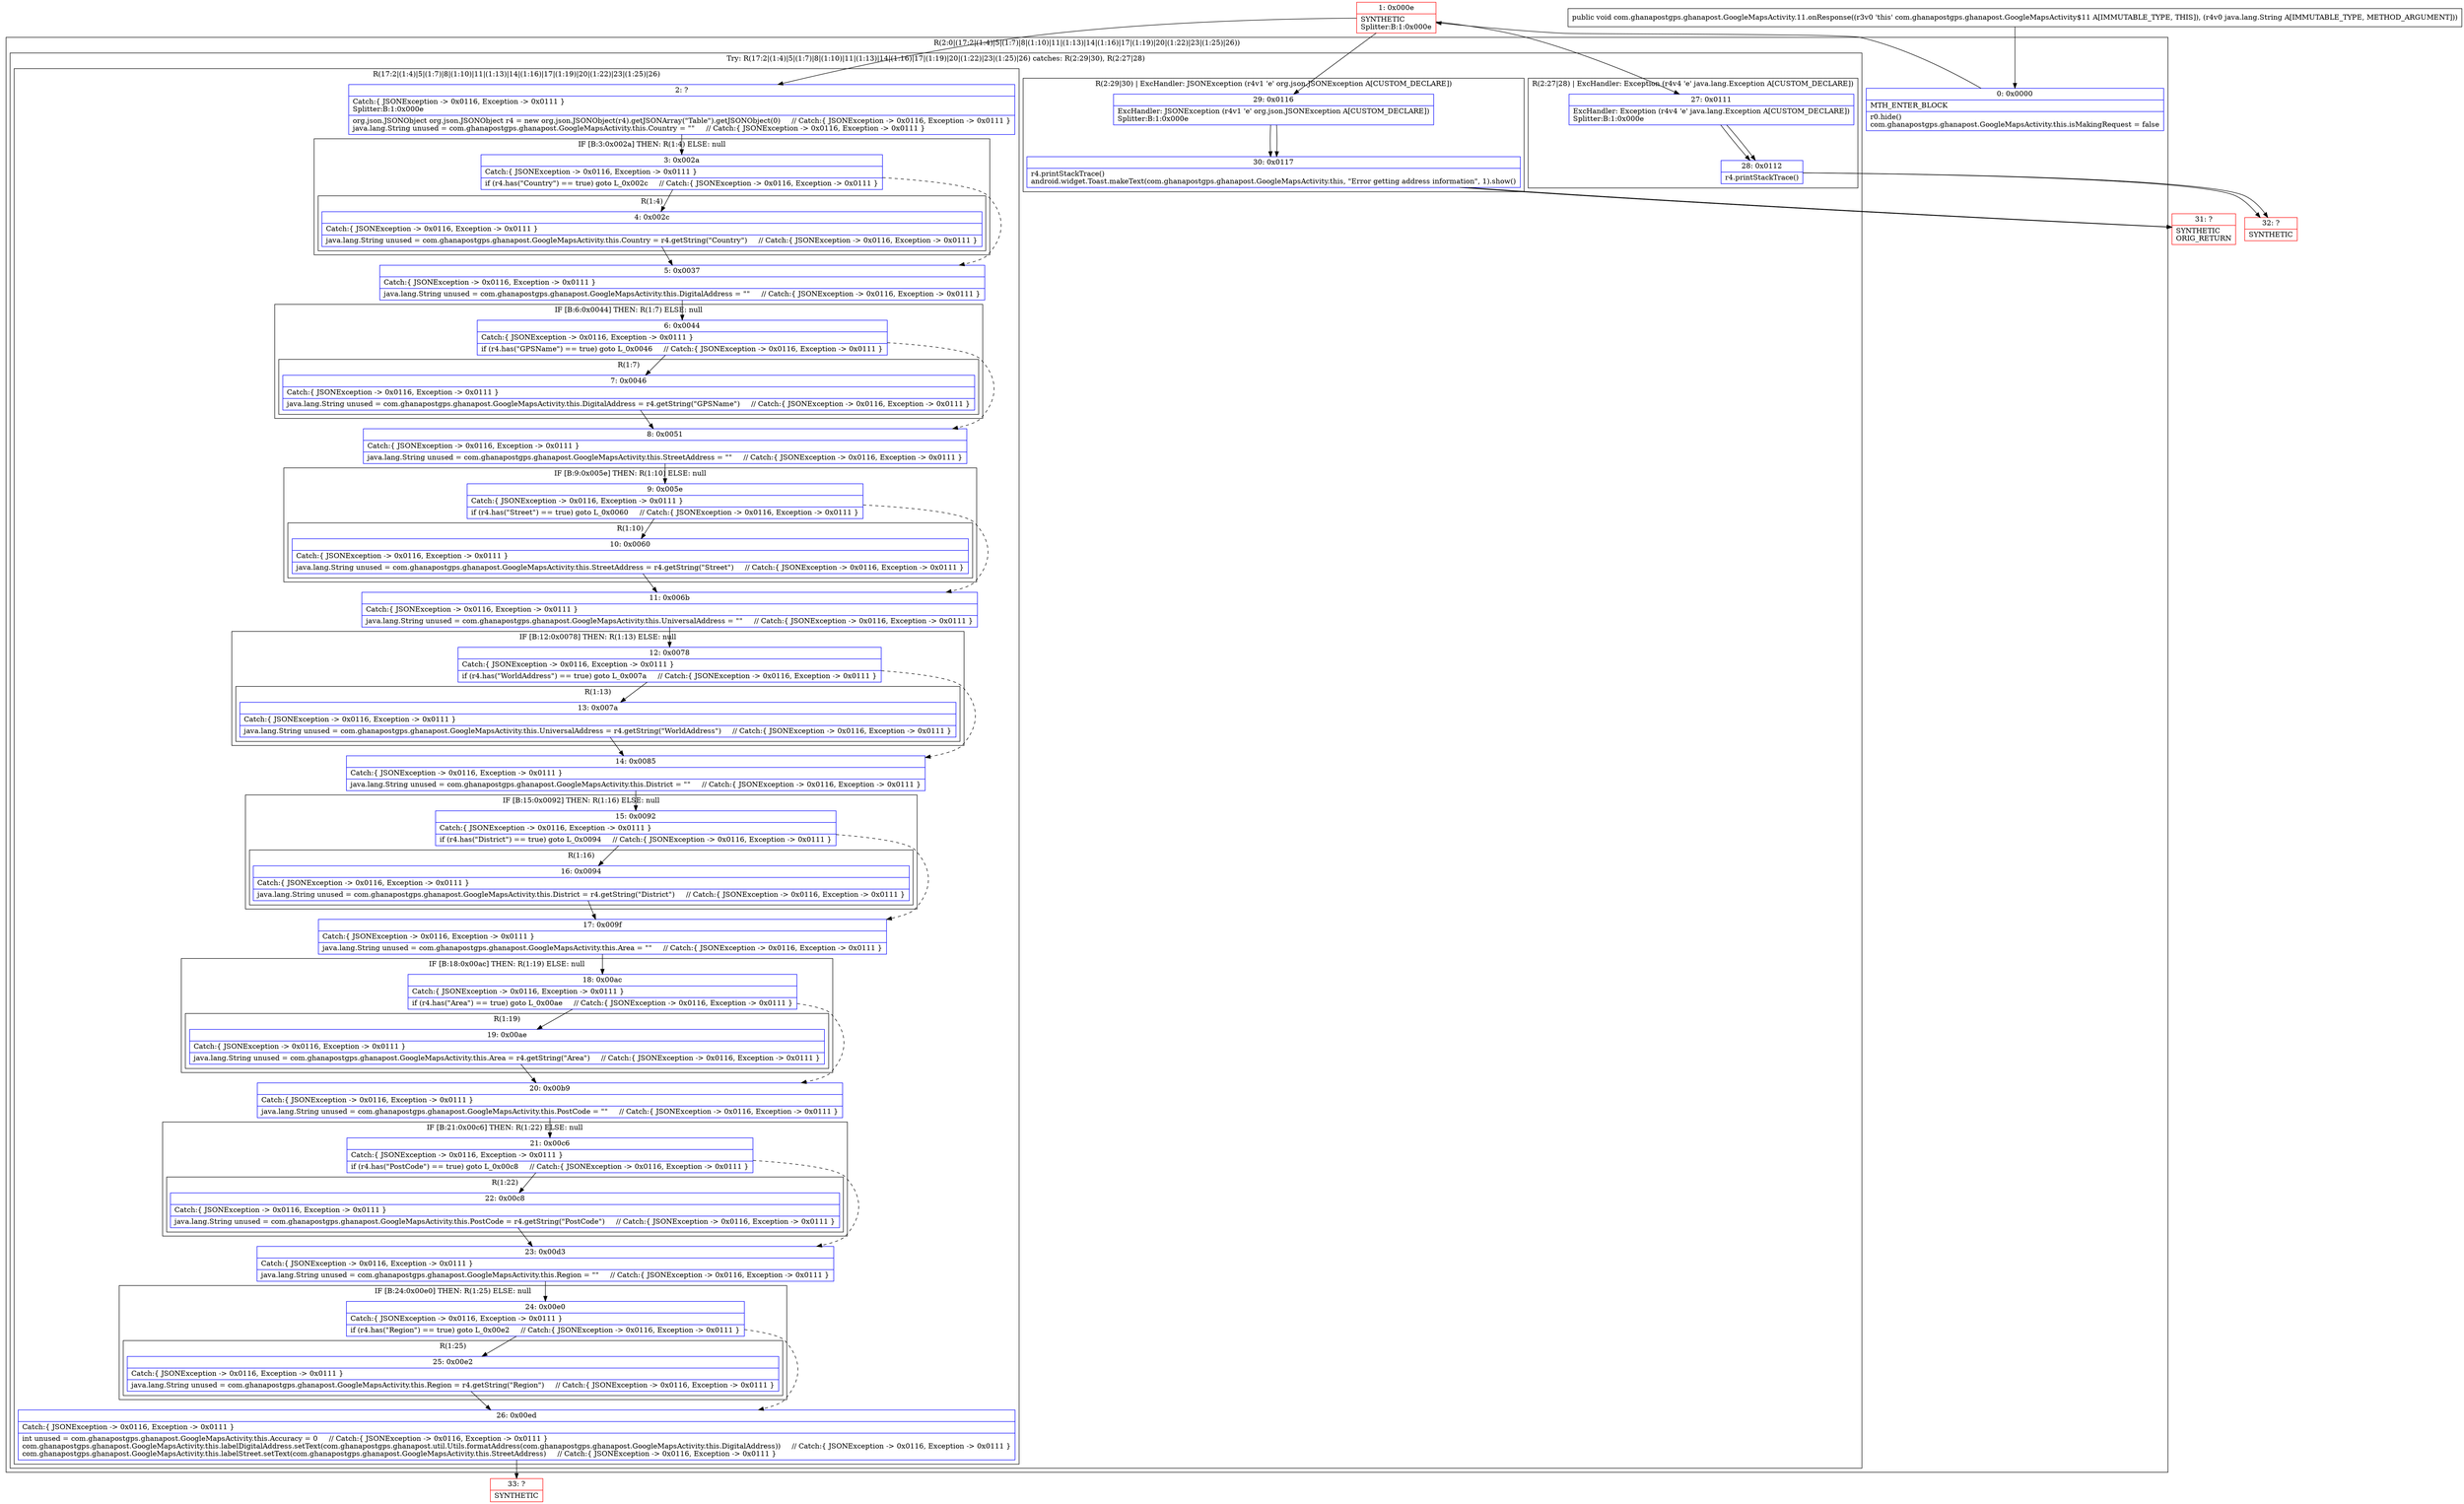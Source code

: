 digraph "CFG forcom.ghanapostgps.ghanapost.GoogleMapsActivity.11.onResponse(Ljava\/lang\/String;)V" {
subgraph cluster_Region_1575101493 {
label = "R(2:0|(17:2|(1:4)|5|(1:7)|8|(1:10)|11|(1:13)|14|(1:16)|17|(1:19)|20|(1:22)|23|(1:25)|26))";
node [shape=record,color=blue];
Node_0 [shape=record,label="{0\:\ 0x0000|MTH_ENTER_BLOCK\l|r0.hide()\lcom.ghanapostgps.ghanapost.GoogleMapsActivity.this.isMakingRequest = false\l}"];
subgraph cluster_TryCatchRegion_939144662 {
label = "Try: R(17:2|(1:4)|5|(1:7)|8|(1:10)|11|(1:13)|14|(1:16)|17|(1:19)|20|(1:22)|23|(1:25)|26) catches: R(2:29|30), R(2:27|28)";
node [shape=record,color=blue];
subgraph cluster_Region_1417171742 {
label = "R(17:2|(1:4)|5|(1:7)|8|(1:10)|11|(1:13)|14|(1:16)|17|(1:19)|20|(1:22)|23|(1:25)|26)";
node [shape=record,color=blue];
Node_2 [shape=record,label="{2\:\ ?|Catch:\{ JSONException \-\> 0x0116, Exception \-\> 0x0111 \}\lSplitter:B:1:0x000e\l|org.json.JSONObject org.json.JSONObject r4 = new org.json.JSONObject(r4).getJSONArray(\"Table\").getJSONObject(0)     \/\/ Catch:\{ JSONException \-\> 0x0116, Exception \-\> 0x0111 \}\ljava.lang.String unused = com.ghanapostgps.ghanapost.GoogleMapsActivity.this.Country = \"\"     \/\/ Catch:\{ JSONException \-\> 0x0116, Exception \-\> 0x0111 \}\l}"];
subgraph cluster_IfRegion_360598524 {
label = "IF [B:3:0x002a] THEN: R(1:4) ELSE: null";
node [shape=record,color=blue];
Node_3 [shape=record,label="{3\:\ 0x002a|Catch:\{ JSONException \-\> 0x0116, Exception \-\> 0x0111 \}\l|if (r4.has(\"Country\") == true) goto L_0x002c     \/\/ Catch:\{ JSONException \-\> 0x0116, Exception \-\> 0x0111 \}\l}"];
subgraph cluster_Region_930700082 {
label = "R(1:4)";
node [shape=record,color=blue];
Node_4 [shape=record,label="{4\:\ 0x002c|Catch:\{ JSONException \-\> 0x0116, Exception \-\> 0x0111 \}\l|java.lang.String unused = com.ghanapostgps.ghanapost.GoogleMapsActivity.this.Country = r4.getString(\"Country\")     \/\/ Catch:\{ JSONException \-\> 0x0116, Exception \-\> 0x0111 \}\l}"];
}
}
Node_5 [shape=record,label="{5\:\ 0x0037|Catch:\{ JSONException \-\> 0x0116, Exception \-\> 0x0111 \}\l|java.lang.String unused = com.ghanapostgps.ghanapost.GoogleMapsActivity.this.DigitalAddress = \"\"     \/\/ Catch:\{ JSONException \-\> 0x0116, Exception \-\> 0x0111 \}\l}"];
subgraph cluster_IfRegion_252738351 {
label = "IF [B:6:0x0044] THEN: R(1:7) ELSE: null";
node [shape=record,color=blue];
Node_6 [shape=record,label="{6\:\ 0x0044|Catch:\{ JSONException \-\> 0x0116, Exception \-\> 0x0111 \}\l|if (r4.has(\"GPSName\") == true) goto L_0x0046     \/\/ Catch:\{ JSONException \-\> 0x0116, Exception \-\> 0x0111 \}\l}"];
subgraph cluster_Region_434514288 {
label = "R(1:7)";
node [shape=record,color=blue];
Node_7 [shape=record,label="{7\:\ 0x0046|Catch:\{ JSONException \-\> 0x0116, Exception \-\> 0x0111 \}\l|java.lang.String unused = com.ghanapostgps.ghanapost.GoogleMapsActivity.this.DigitalAddress = r4.getString(\"GPSName\")     \/\/ Catch:\{ JSONException \-\> 0x0116, Exception \-\> 0x0111 \}\l}"];
}
}
Node_8 [shape=record,label="{8\:\ 0x0051|Catch:\{ JSONException \-\> 0x0116, Exception \-\> 0x0111 \}\l|java.lang.String unused = com.ghanapostgps.ghanapost.GoogleMapsActivity.this.StreetAddress = \"\"     \/\/ Catch:\{ JSONException \-\> 0x0116, Exception \-\> 0x0111 \}\l}"];
subgraph cluster_IfRegion_2124460059 {
label = "IF [B:9:0x005e] THEN: R(1:10) ELSE: null";
node [shape=record,color=blue];
Node_9 [shape=record,label="{9\:\ 0x005e|Catch:\{ JSONException \-\> 0x0116, Exception \-\> 0x0111 \}\l|if (r4.has(\"Street\") == true) goto L_0x0060     \/\/ Catch:\{ JSONException \-\> 0x0116, Exception \-\> 0x0111 \}\l}"];
subgraph cluster_Region_58573878 {
label = "R(1:10)";
node [shape=record,color=blue];
Node_10 [shape=record,label="{10\:\ 0x0060|Catch:\{ JSONException \-\> 0x0116, Exception \-\> 0x0111 \}\l|java.lang.String unused = com.ghanapostgps.ghanapost.GoogleMapsActivity.this.StreetAddress = r4.getString(\"Street\")     \/\/ Catch:\{ JSONException \-\> 0x0116, Exception \-\> 0x0111 \}\l}"];
}
}
Node_11 [shape=record,label="{11\:\ 0x006b|Catch:\{ JSONException \-\> 0x0116, Exception \-\> 0x0111 \}\l|java.lang.String unused = com.ghanapostgps.ghanapost.GoogleMapsActivity.this.UniversalAddress = \"\"     \/\/ Catch:\{ JSONException \-\> 0x0116, Exception \-\> 0x0111 \}\l}"];
subgraph cluster_IfRegion_263724661 {
label = "IF [B:12:0x0078] THEN: R(1:13) ELSE: null";
node [shape=record,color=blue];
Node_12 [shape=record,label="{12\:\ 0x0078|Catch:\{ JSONException \-\> 0x0116, Exception \-\> 0x0111 \}\l|if (r4.has(\"WorldAddress\") == true) goto L_0x007a     \/\/ Catch:\{ JSONException \-\> 0x0116, Exception \-\> 0x0111 \}\l}"];
subgraph cluster_Region_666700635 {
label = "R(1:13)";
node [shape=record,color=blue];
Node_13 [shape=record,label="{13\:\ 0x007a|Catch:\{ JSONException \-\> 0x0116, Exception \-\> 0x0111 \}\l|java.lang.String unused = com.ghanapostgps.ghanapost.GoogleMapsActivity.this.UniversalAddress = r4.getString(\"WorldAddress\")     \/\/ Catch:\{ JSONException \-\> 0x0116, Exception \-\> 0x0111 \}\l}"];
}
}
Node_14 [shape=record,label="{14\:\ 0x0085|Catch:\{ JSONException \-\> 0x0116, Exception \-\> 0x0111 \}\l|java.lang.String unused = com.ghanapostgps.ghanapost.GoogleMapsActivity.this.District = \"\"     \/\/ Catch:\{ JSONException \-\> 0x0116, Exception \-\> 0x0111 \}\l}"];
subgraph cluster_IfRegion_1550206943 {
label = "IF [B:15:0x0092] THEN: R(1:16) ELSE: null";
node [shape=record,color=blue];
Node_15 [shape=record,label="{15\:\ 0x0092|Catch:\{ JSONException \-\> 0x0116, Exception \-\> 0x0111 \}\l|if (r4.has(\"District\") == true) goto L_0x0094     \/\/ Catch:\{ JSONException \-\> 0x0116, Exception \-\> 0x0111 \}\l}"];
subgraph cluster_Region_827814929 {
label = "R(1:16)";
node [shape=record,color=blue];
Node_16 [shape=record,label="{16\:\ 0x0094|Catch:\{ JSONException \-\> 0x0116, Exception \-\> 0x0111 \}\l|java.lang.String unused = com.ghanapostgps.ghanapost.GoogleMapsActivity.this.District = r4.getString(\"District\")     \/\/ Catch:\{ JSONException \-\> 0x0116, Exception \-\> 0x0111 \}\l}"];
}
}
Node_17 [shape=record,label="{17\:\ 0x009f|Catch:\{ JSONException \-\> 0x0116, Exception \-\> 0x0111 \}\l|java.lang.String unused = com.ghanapostgps.ghanapost.GoogleMapsActivity.this.Area = \"\"     \/\/ Catch:\{ JSONException \-\> 0x0116, Exception \-\> 0x0111 \}\l}"];
subgraph cluster_IfRegion_2119409656 {
label = "IF [B:18:0x00ac] THEN: R(1:19) ELSE: null";
node [shape=record,color=blue];
Node_18 [shape=record,label="{18\:\ 0x00ac|Catch:\{ JSONException \-\> 0x0116, Exception \-\> 0x0111 \}\l|if (r4.has(\"Area\") == true) goto L_0x00ae     \/\/ Catch:\{ JSONException \-\> 0x0116, Exception \-\> 0x0111 \}\l}"];
subgraph cluster_Region_830190778 {
label = "R(1:19)";
node [shape=record,color=blue];
Node_19 [shape=record,label="{19\:\ 0x00ae|Catch:\{ JSONException \-\> 0x0116, Exception \-\> 0x0111 \}\l|java.lang.String unused = com.ghanapostgps.ghanapost.GoogleMapsActivity.this.Area = r4.getString(\"Area\")     \/\/ Catch:\{ JSONException \-\> 0x0116, Exception \-\> 0x0111 \}\l}"];
}
}
Node_20 [shape=record,label="{20\:\ 0x00b9|Catch:\{ JSONException \-\> 0x0116, Exception \-\> 0x0111 \}\l|java.lang.String unused = com.ghanapostgps.ghanapost.GoogleMapsActivity.this.PostCode = \"\"     \/\/ Catch:\{ JSONException \-\> 0x0116, Exception \-\> 0x0111 \}\l}"];
subgraph cluster_IfRegion_1607292405 {
label = "IF [B:21:0x00c6] THEN: R(1:22) ELSE: null";
node [shape=record,color=blue];
Node_21 [shape=record,label="{21\:\ 0x00c6|Catch:\{ JSONException \-\> 0x0116, Exception \-\> 0x0111 \}\l|if (r4.has(\"PostCode\") == true) goto L_0x00c8     \/\/ Catch:\{ JSONException \-\> 0x0116, Exception \-\> 0x0111 \}\l}"];
subgraph cluster_Region_1429226977 {
label = "R(1:22)";
node [shape=record,color=blue];
Node_22 [shape=record,label="{22\:\ 0x00c8|Catch:\{ JSONException \-\> 0x0116, Exception \-\> 0x0111 \}\l|java.lang.String unused = com.ghanapostgps.ghanapost.GoogleMapsActivity.this.PostCode = r4.getString(\"PostCode\")     \/\/ Catch:\{ JSONException \-\> 0x0116, Exception \-\> 0x0111 \}\l}"];
}
}
Node_23 [shape=record,label="{23\:\ 0x00d3|Catch:\{ JSONException \-\> 0x0116, Exception \-\> 0x0111 \}\l|java.lang.String unused = com.ghanapostgps.ghanapost.GoogleMapsActivity.this.Region = \"\"     \/\/ Catch:\{ JSONException \-\> 0x0116, Exception \-\> 0x0111 \}\l}"];
subgraph cluster_IfRegion_939437280 {
label = "IF [B:24:0x00e0] THEN: R(1:25) ELSE: null";
node [shape=record,color=blue];
Node_24 [shape=record,label="{24\:\ 0x00e0|Catch:\{ JSONException \-\> 0x0116, Exception \-\> 0x0111 \}\l|if (r4.has(\"Region\") == true) goto L_0x00e2     \/\/ Catch:\{ JSONException \-\> 0x0116, Exception \-\> 0x0111 \}\l}"];
subgraph cluster_Region_1540096193 {
label = "R(1:25)";
node [shape=record,color=blue];
Node_25 [shape=record,label="{25\:\ 0x00e2|Catch:\{ JSONException \-\> 0x0116, Exception \-\> 0x0111 \}\l|java.lang.String unused = com.ghanapostgps.ghanapost.GoogleMapsActivity.this.Region = r4.getString(\"Region\")     \/\/ Catch:\{ JSONException \-\> 0x0116, Exception \-\> 0x0111 \}\l}"];
}
}
Node_26 [shape=record,label="{26\:\ 0x00ed|Catch:\{ JSONException \-\> 0x0116, Exception \-\> 0x0111 \}\l|int unused = com.ghanapostgps.ghanapost.GoogleMapsActivity.this.Accuracy = 0     \/\/ Catch:\{ JSONException \-\> 0x0116, Exception \-\> 0x0111 \}\lcom.ghanapostgps.ghanapost.GoogleMapsActivity.this.labelDigitalAddress.setText(com.ghanapostgps.ghanapost.util.Utils.formatAddress(com.ghanapostgps.ghanapost.GoogleMapsActivity.this.DigitalAddress))     \/\/ Catch:\{ JSONException \-\> 0x0116, Exception \-\> 0x0111 \}\lcom.ghanapostgps.ghanapost.GoogleMapsActivity.this.labelStreet.setText(com.ghanapostgps.ghanapost.GoogleMapsActivity.this.StreetAddress)     \/\/ Catch:\{ JSONException \-\> 0x0116, Exception \-\> 0x0111 \}\l}"];
}
subgraph cluster_Region_1146062471 {
label = "R(2:29|30) | ExcHandler: JSONException (r4v1 'e' org.json.JSONException A[CUSTOM_DECLARE])\l";
node [shape=record,color=blue];
Node_29 [shape=record,label="{29\:\ 0x0116|ExcHandler: JSONException (r4v1 'e' org.json.JSONException A[CUSTOM_DECLARE])\lSplitter:B:1:0x000e\l}"];
Node_30 [shape=record,label="{30\:\ 0x0117|r4.printStackTrace()\landroid.widget.Toast.makeText(com.ghanapostgps.ghanapost.GoogleMapsActivity.this, \"Error getting address information\", 1).show()\l}"];
}
subgraph cluster_Region_192355752 {
label = "R(2:27|28) | ExcHandler: Exception (r4v4 'e' java.lang.Exception A[CUSTOM_DECLARE])\l";
node [shape=record,color=blue];
Node_27 [shape=record,label="{27\:\ 0x0111|ExcHandler: Exception (r4v4 'e' java.lang.Exception A[CUSTOM_DECLARE])\lSplitter:B:1:0x000e\l}"];
Node_28 [shape=record,label="{28\:\ 0x0112|r4.printStackTrace()\l}"];
}
}
}
subgraph cluster_Region_1146062471 {
label = "R(2:29|30) | ExcHandler: JSONException (r4v1 'e' org.json.JSONException A[CUSTOM_DECLARE])\l";
node [shape=record,color=blue];
Node_29 [shape=record,label="{29\:\ 0x0116|ExcHandler: JSONException (r4v1 'e' org.json.JSONException A[CUSTOM_DECLARE])\lSplitter:B:1:0x000e\l}"];
Node_30 [shape=record,label="{30\:\ 0x0117|r4.printStackTrace()\landroid.widget.Toast.makeText(com.ghanapostgps.ghanapost.GoogleMapsActivity.this, \"Error getting address information\", 1).show()\l}"];
}
subgraph cluster_Region_192355752 {
label = "R(2:27|28) | ExcHandler: Exception (r4v4 'e' java.lang.Exception A[CUSTOM_DECLARE])\l";
node [shape=record,color=blue];
Node_27 [shape=record,label="{27\:\ 0x0111|ExcHandler: Exception (r4v4 'e' java.lang.Exception A[CUSTOM_DECLARE])\lSplitter:B:1:0x000e\l}"];
Node_28 [shape=record,label="{28\:\ 0x0112|r4.printStackTrace()\l}"];
}
Node_1 [shape=record,color=red,label="{1\:\ 0x000e|SYNTHETIC\lSplitter:B:1:0x000e\l}"];
Node_31 [shape=record,color=red,label="{31\:\ ?|SYNTHETIC\lORIG_RETURN\l}"];
Node_32 [shape=record,color=red,label="{32\:\ ?|SYNTHETIC\l}"];
Node_33 [shape=record,color=red,label="{33\:\ ?|SYNTHETIC\l}"];
MethodNode[shape=record,label="{public void com.ghanapostgps.ghanapost.GoogleMapsActivity.11.onResponse((r3v0 'this' com.ghanapostgps.ghanapost.GoogleMapsActivity$11 A[IMMUTABLE_TYPE, THIS]), (r4v0 java.lang.String A[IMMUTABLE_TYPE, METHOD_ARGUMENT])) }"];
MethodNode -> Node_0;
Node_0 -> Node_1;
Node_2 -> Node_3;
Node_3 -> Node_4;
Node_3 -> Node_5[style=dashed];
Node_4 -> Node_5;
Node_5 -> Node_6;
Node_6 -> Node_7;
Node_6 -> Node_8[style=dashed];
Node_7 -> Node_8;
Node_8 -> Node_9;
Node_9 -> Node_10;
Node_9 -> Node_11[style=dashed];
Node_10 -> Node_11;
Node_11 -> Node_12;
Node_12 -> Node_13;
Node_12 -> Node_14[style=dashed];
Node_13 -> Node_14;
Node_14 -> Node_15;
Node_15 -> Node_16;
Node_15 -> Node_17[style=dashed];
Node_16 -> Node_17;
Node_17 -> Node_18;
Node_18 -> Node_19;
Node_18 -> Node_20[style=dashed];
Node_19 -> Node_20;
Node_20 -> Node_21;
Node_21 -> Node_22;
Node_21 -> Node_23[style=dashed];
Node_22 -> Node_23;
Node_23 -> Node_24;
Node_24 -> Node_25;
Node_24 -> Node_26[style=dashed];
Node_25 -> Node_26;
Node_26 -> Node_33;
Node_29 -> Node_30;
Node_30 -> Node_31;
Node_27 -> Node_28;
Node_28 -> Node_32;
Node_29 -> Node_30;
Node_30 -> Node_31;
Node_27 -> Node_28;
Node_28 -> Node_32;
Node_1 -> Node_2;
Node_1 -> Node_29;
Node_1 -> Node_27;
}

